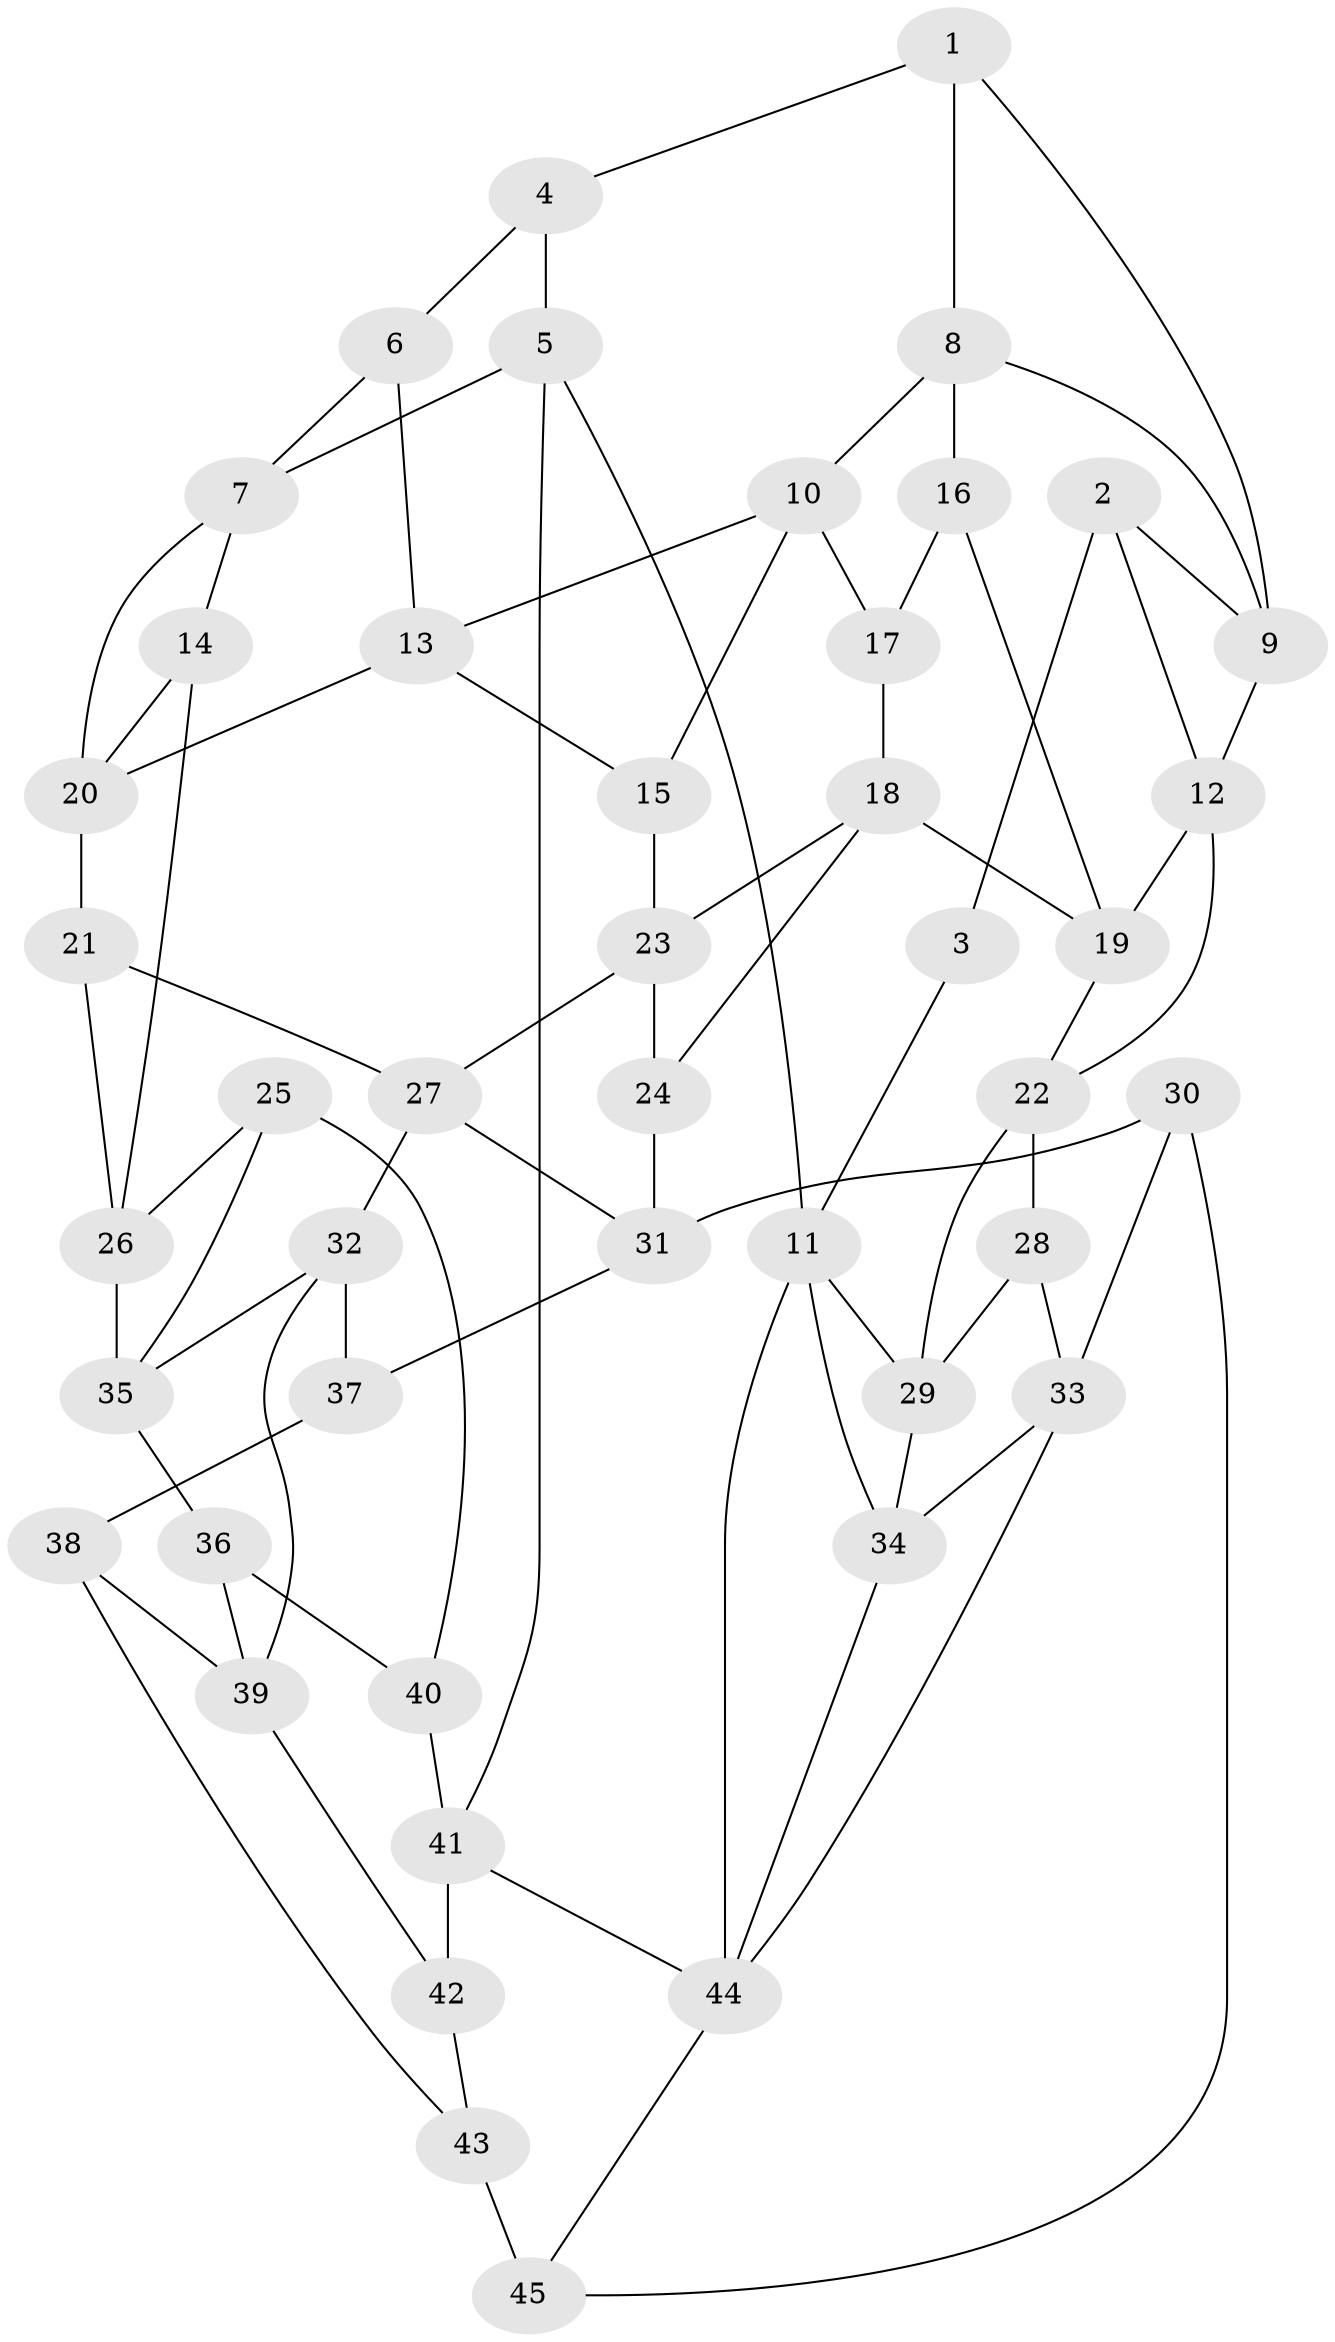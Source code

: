 // original degree distribution, {3: 0.02247191011235955, 5: 0.5168539325842697, 4: 0.24719101123595505, 6: 0.21348314606741572}
// Generated by graph-tools (version 1.1) at 2025/38/03/04/25 23:38:28]
// undirected, 45 vertices, 80 edges
graph export_dot {
  node [color=gray90,style=filled];
  1;
  2;
  3;
  4;
  5;
  6;
  7;
  8;
  9;
  10;
  11;
  12;
  13;
  14;
  15;
  16;
  17;
  18;
  19;
  20;
  21;
  22;
  23;
  24;
  25;
  26;
  27;
  28;
  29;
  30;
  31;
  32;
  33;
  34;
  35;
  36;
  37;
  38;
  39;
  40;
  41;
  42;
  43;
  44;
  45;
  1 -- 4 [weight=1.0];
  1 -- 8 [weight=1.0];
  1 -- 9 [weight=1.0];
  2 -- 3 [weight=1.0];
  2 -- 9 [weight=1.0];
  2 -- 12 [weight=1.0];
  3 -- 11 [weight=1.0];
  4 -- 5 [weight=2.0];
  4 -- 6 [weight=1.0];
  5 -- 7 [weight=1.0];
  5 -- 11 [weight=1.0];
  5 -- 41 [weight=1.0];
  6 -- 7 [weight=1.0];
  6 -- 13 [weight=1.0];
  7 -- 14 [weight=1.0];
  7 -- 20 [weight=1.0];
  8 -- 9 [weight=1.0];
  8 -- 10 [weight=1.0];
  8 -- 16 [weight=1.0];
  9 -- 12 [weight=1.0];
  10 -- 13 [weight=1.0];
  10 -- 15 [weight=1.0];
  10 -- 17 [weight=1.0];
  11 -- 29 [weight=1.0];
  11 -- 34 [weight=1.0];
  11 -- 44 [weight=1.0];
  12 -- 19 [weight=1.0];
  12 -- 22 [weight=1.0];
  13 -- 15 [weight=1.0];
  13 -- 20 [weight=1.0];
  14 -- 20 [weight=1.0];
  14 -- 26 [weight=1.0];
  15 -- 23 [weight=1.0];
  16 -- 17 [weight=2.0];
  16 -- 19 [weight=1.0];
  17 -- 18 [weight=1.0];
  18 -- 19 [weight=1.0];
  18 -- 23 [weight=1.0];
  18 -- 24 [weight=1.0];
  19 -- 22 [weight=1.0];
  20 -- 21 [weight=1.0];
  21 -- 26 [weight=1.0];
  21 -- 27 [weight=1.0];
  22 -- 28 [weight=1.0];
  22 -- 29 [weight=1.0];
  23 -- 24 [weight=1.0];
  23 -- 27 [weight=1.0];
  24 -- 31 [weight=1.0];
  25 -- 26 [weight=1.0];
  25 -- 35 [weight=1.0];
  25 -- 40 [weight=1.0];
  26 -- 35 [weight=1.0];
  27 -- 31 [weight=1.0];
  27 -- 32 [weight=1.0];
  28 -- 29 [weight=1.0];
  28 -- 33 [weight=1.0];
  29 -- 34 [weight=1.0];
  30 -- 31 [weight=1.0];
  30 -- 33 [weight=1.0];
  30 -- 45 [weight=1.0];
  31 -- 37 [weight=1.0];
  32 -- 35 [weight=1.0];
  32 -- 37 [weight=1.0];
  32 -- 39 [weight=1.0];
  33 -- 34 [weight=1.0];
  33 -- 44 [weight=1.0];
  34 -- 44 [weight=1.0];
  35 -- 36 [weight=1.0];
  36 -- 39 [weight=1.0];
  36 -- 40 [weight=1.0];
  37 -- 38 [weight=2.0];
  38 -- 39 [weight=1.0];
  38 -- 43 [weight=1.0];
  39 -- 42 [weight=1.0];
  40 -- 41 [weight=2.0];
  41 -- 42 [weight=1.0];
  41 -- 44 [weight=1.0];
  42 -- 43 [weight=1.0];
  43 -- 45 [weight=2.0];
  44 -- 45 [weight=1.0];
}
